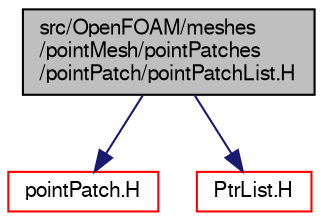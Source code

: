 digraph "src/OpenFOAM/meshes/pointMesh/pointPatches/pointPatch/pointPatchList.H"
{
  bgcolor="transparent";
  edge [fontname="FreeSans",fontsize="10",labelfontname="FreeSans",labelfontsize="10"];
  node [fontname="FreeSans",fontsize="10",shape=record];
  Node0 [label="src/OpenFOAM/meshes\l/pointMesh/pointPatches\l/pointPatch/pointPatchList.H",height=0.2,width=0.4,color="black", fillcolor="grey75", style="filled", fontcolor="black"];
  Node0 -> Node1 [color="midnightblue",fontsize="10",style="solid",fontname="FreeSans"];
  Node1 [label="pointPatch.H",height=0.2,width=0.4,color="red",URL="$a11513.html"];
  Node0 -> Node108 [color="midnightblue",fontsize="10",style="solid",fontname="FreeSans"];
  Node108 [label="PtrList.H",height=0.2,width=0.4,color="red",URL="$a08717.html"];
}
